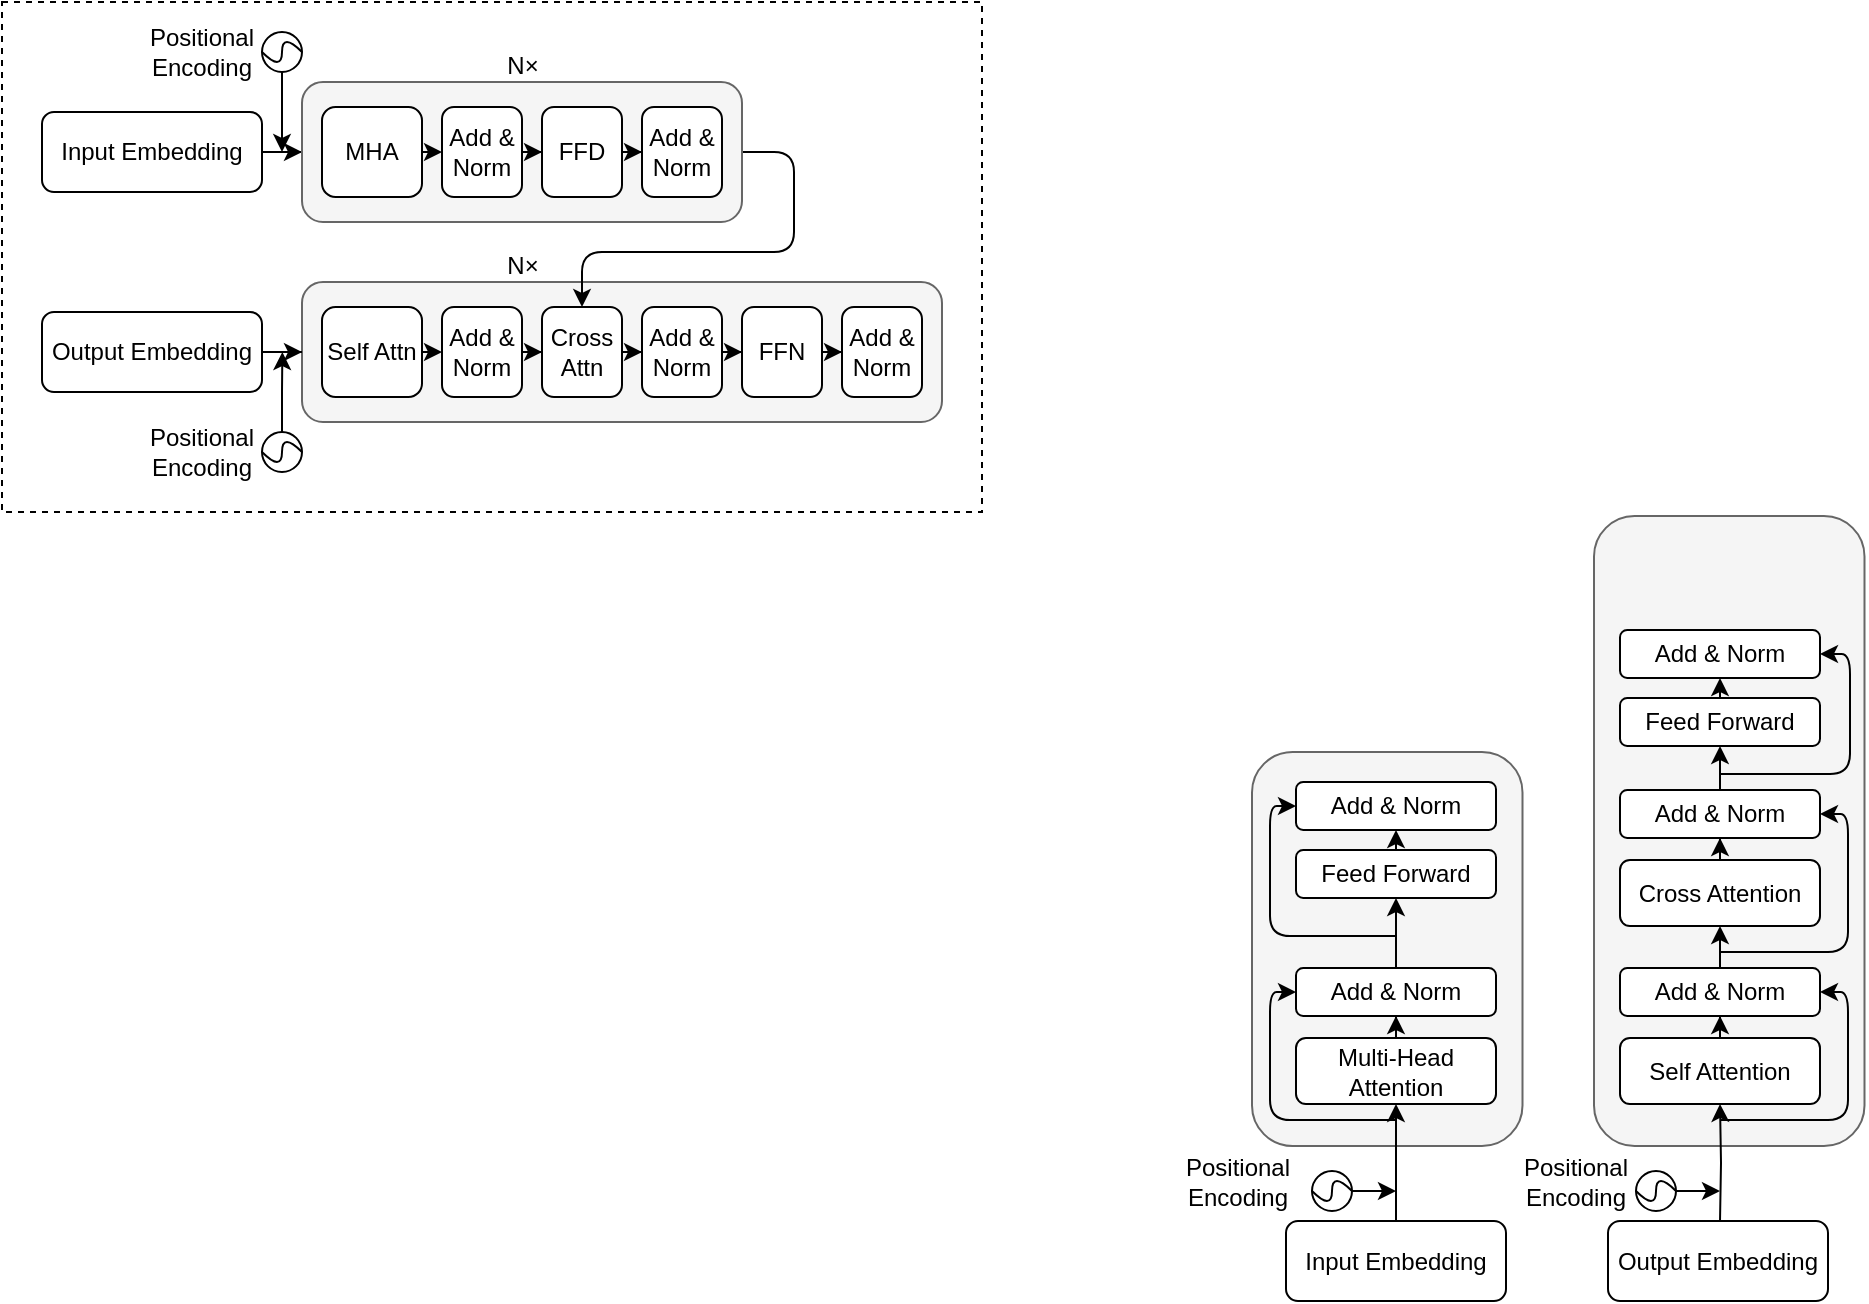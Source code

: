<mxfile version="21.6.6" type="github">
  <diagram name="Page-1" id="Rv-5M63rp1D8ltkl-qkl">
    <mxGraphModel dx="389" dy="219" grid="0" gridSize="10" guides="1" tooltips="1" connect="1" arrows="1" fold="1" page="1" pageScale="1" pageWidth="1654" pageHeight="1169" math="0" shadow="0">
      <root>
        <mxCell id="0" />
        <mxCell id="1" parent="0" />
        <mxCell id="S1aa8JaTDCeUW0MIex8t-76" value="" style="rounded=0;whiteSpace=wrap;html=1;dashed=1;glass=0;" vertex="1" parent="1">
          <mxGeometry x="100" y="115" width="490" height="255" as="geometry" />
        </mxCell>
        <mxCell id="S1aa8JaTDCeUW0MIex8t-48" value="" style="rounded=1;whiteSpace=wrap;html=1;align=center;shadow=0;fillColor=#f5f5f5;fontColor=#333333;strokeColor=#666666;" vertex="1" parent="1">
          <mxGeometry x="250" y="255" width="320" height="70" as="geometry" />
        </mxCell>
        <mxCell id="S1aa8JaTDCeUW0MIex8t-86" value="" style="rounded=1;whiteSpace=wrap;html=1;align=center;fillColor=#f5f5f5;fontColor=#333333;strokeColor=#666666;" vertex="1" parent="1">
          <mxGeometry x="725" y="490" width="135.25" height="197" as="geometry" />
        </mxCell>
        <mxCell id="S1aa8JaTDCeUW0MIex8t-31" style="edgeStyle=orthogonalEdgeStyle;rounded=0;orthogonalLoop=1;jettySize=auto;html=1;entryX=0;entryY=0.5;entryDx=0;entryDy=0;" edge="1" parent="1" source="S1aa8JaTDCeUW0MIex8t-1" target="S1aa8JaTDCeUW0MIex8t-9">
          <mxGeometry relative="1" as="geometry" />
        </mxCell>
        <mxCell id="S1aa8JaTDCeUW0MIex8t-1" value="Input Embedding" style="rounded=1;whiteSpace=wrap;html=1;" vertex="1" parent="1">
          <mxGeometry x="120" y="170" width="110" height="40" as="geometry" />
        </mxCell>
        <mxCell id="S1aa8JaTDCeUW0MIex8t-57" style="edgeStyle=orthogonalEdgeStyle;rounded=0;orthogonalLoop=1;jettySize=auto;html=1;entryX=0;entryY=0.5;entryDx=0;entryDy=0;" edge="1" parent="1" source="S1aa8JaTDCeUW0MIex8t-3" target="S1aa8JaTDCeUW0MIex8t-48">
          <mxGeometry relative="1" as="geometry" />
        </mxCell>
        <mxCell id="S1aa8JaTDCeUW0MIex8t-3" value="Output Embedding" style="rounded=1;whiteSpace=wrap;html=1;" vertex="1" parent="1">
          <mxGeometry x="120" y="270" width="110" height="40" as="geometry" />
        </mxCell>
        <mxCell id="S1aa8JaTDCeUW0MIex8t-7" style="edgeStyle=orthogonalEdgeStyle;rounded=1;orthogonalLoop=1;jettySize=auto;html=1;exitX=1;exitY=0.5;exitDx=0;exitDy=0;entryX=0.5;entryY=0;entryDx=0;entryDy=0;" edge="1" parent="1" source="S1aa8JaTDCeUW0MIex8t-9" target="S1aa8JaTDCeUW0MIex8t-54">
          <mxGeometry relative="1" as="geometry">
            <mxPoint x="305" y="230" as="sourcePoint" />
            <Array as="points">
              <mxPoint x="496" y="190" />
              <mxPoint x="496" y="240" />
              <mxPoint x="390" y="240" />
            </Array>
          </mxGeometry>
        </mxCell>
        <mxCell id="S1aa8JaTDCeUW0MIex8t-9" value="" style="rounded=1;whiteSpace=wrap;html=1;align=center;fillColor=#f5f5f5;fontColor=#333333;strokeColor=#666666;" vertex="1" parent="1">
          <mxGeometry x="250" y="155" width="220" height="70" as="geometry" />
        </mxCell>
        <mxCell id="S1aa8JaTDCeUW0MIex8t-14" style="edgeStyle=orthogonalEdgeStyle;rounded=0;orthogonalLoop=1;jettySize=auto;html=1;exitX=1;exitY=0.5;exitDx=0;exitDy=0;entryX=0;entryY=0.5;entryDx=0;entryDy=0;" edge="1" parent="1" source="S1aa8JaTDCeUW0MIex8t-10" target="S1aa8JaTDCeUW0MIex8t-13">
          <mxGeometry relative="1" as="geometry" />
        </mxCell>
        <mxCell id="S1aa8JaTDCeUW0MIex8t-10" value="MHA" style="rounded=1;whiteSpace=wrap;html=1;" vertex="1" parent="1">
          <mxGeometry x="260" y="167.5" width="50" height="45" as="geometry" />
        </mxCell>
        <mxCell id="S1aa8JaTDCeUW0MIex8t-18" style="edgeStyle=orthogonalEdgeStyle;rounded=0;orthogonalLoop=1;jettySize=auto;html=1;entryX=0;entryY=0.5;entryDx=0;entryDy=0;" edge="1" parent="1" source="S1aa8JaTDCeUW0MIex8t-13" target="S1aa8JaTDCeUW0MIex8t-16">
          <mxGeometry relative="1" as="geometry" />
        </mxCell>
        <mxCell id="S1aa8JaTDCeUW0MIex8t-13" value="Add &amp;amp; Norm" style="rounded=1;whiteSpace=wrap;html=1;" vertex="1" parent="1">
          <mxGeometry x="320" y="167.5" width="40" height="45" as="geometry" />
        </mxCell>
        <mxCell id="S1aa8JaTDCeUW0MIex8t-19" style="edgeStyle=orthogonalEdgeStyle;rounded=0;orthogonalLoop=1;jettySize=auto;html=1;entryX=0;entryY=0.5;entryDx=0;entryDy=0;" edge="1" parent="1" source="S1aa8JaTDCeUW0MIex8t-16" target="S1aa8JaTDCeUW0MIex8t-17">
          <mxGeometry relative="1" as="geometry" />
        </mxCell>
        <mxCell id="S1aa8JaTDCeUW0MIex8t-16" value="FFD" style="rounded=1;whiteSpace=wrap;html=1;" vertex="1" parent="1">
          <mxGeometry x="370" y="167.5" width="40" height="45" as="geometry" />
        </mxCell>
        <mxCell id="S1aa8JaTDCeUW0MIex8t-17" value="Add &amp;amp; Norm" style="rounded=1;whiteSpace=wrap;html=1;" vertex="1" parent="1">
          <mxGeometry x="420" y="167.5" width="40" height="45" as="geometry" />
        </mxCell>
        <mxCell id="S1aa8JaTDCeUW0MIex8t-30" value="N×" style="text;html=1;align=center;verticalAlign=middle;resizable=0;points=[];autosize=1;strokeColor=none;fillColor=none;" vertex="1" parent="1">
          <mxGeometry x="340" y="132" width="40" height="30" as="geometry" />
        </mxCell>
        <mxCell id="S1aa8JaTDCeUW0MIex8t-49" style="edgeStyle=orthogonalEdgeStyle;rounded=0;orthogonalLoop=1;jettySize=auto;html=1;exitX=1;exitY=0.5;exitDx=0;exitDy=0;entryX=0;entryY=0.5;entryDx=0;entryDy=0;" edge="1" parent="1" source="S1aa8JaTDCeUW0MIex8t-50" target="S1aa8JaTDCeUW0MIex8t-52">
          <mxGeometry relative="1" as="geometry" />
        </mxCell>
        <mxCell id="S1aa8JaTDCeUW0MIex8t-50" value="Self Attn" style="rounded=1;whiteSpace=wrap;html=1;" vertex="1" parent="1">
          <mxGeometry x="260" y="267.5" width="50" height="45" as="geometry" />
        </mxCell>
        <mxCell id="S1aa8JaTDCeUW0MIex8t-51" style="edgeStyle=orthogonalEdgeStyle;rounded=0;orthogonalLoop=1;jettySize=auto;html=1;entryX=0;entryY=0.5;entryDx=0;entryDy=0;" edge="1" parent="1" source="S1aa8JaTDCeUW0MIex8t-52" target="S1aa8JaTDCeUW0MIex8t-54">
          <mxGeometry relative="1" as="geometry" />
        </mxCell>
        <mxCell id="S1aa8JaTDCeUW0MIex8t-52" value="Add &amp;amp; Norm" style="rounded=1;whiteSpace=wrap;html=1;" vertex="1" parent="1">
          <mxGeometry x="320" y="267.5" width="40" height="45" as="geometry" />
        </mxCell>
        <mxCell id="S1aa8JaTDCeUW0MIex8t-53" style="edgeStyle=orthogonalEdgeStyle;rounded=0;orthogonalLoop=1;jettySize=auto;html=1;entryX=0;entryY=0.5;entryDx=0;entryDy=0;" edge="1" parent="1" source="S1aa8JaTDCeUW0MIex8t-54" target="S1aa8JaTDCeUW0MIex8t-55">
          <mxGeometry relative="1" as="geometry" />
        </mxCell>
        <mxCell id="S1aa8JaTDCeUW0MIex8t-54" value="Cross Attn" style="rounded=1;whiteSpace=wrap;html=1;" vertex="1" parent="1">
          <mxGeometry x="370" y="267.5" width="40" height="45" as="geometry" />
        </mxCell>
        <mxCell id="S1aa8JaTDCeUW0MIex8t-60" style="edgeStyle=orthogonalEdgeStyle;rounded=0;orthogonalLoop=1;jettySize=auto;html=1;entryX=0;entryY=0.5;entryDx=0;entryDy=0;" edge="1" parent="1" source="S1aa8JaTDCeUW0MIex8t-55" target="S1aa8JaTDCeUW0MIex8t-58">
          <mxGeometry relative="1" as="geometry" />
        </mxCell>
        <mxCell id="S1aa8JaTDCeUW0MIex8t-55" value="Add &amp;amp; Norm" style="rounded=1;whiteSpace=wrap;html=1;" vertex="1" parent="1">
          <mxGeometry x="420" y="267.5" width="40" height="45" as="geometry" />
        </mxCell>
        <mxCell id="S1aa8JaTDCeUW0MIex8t-56" value="N×" style="text;html=1;align=center;verticalAlign=middle;resizable=0;points=[];autosize=1;strokeColor=none;fillColor=none;" vertex="1" parent="1">
          <mxGeometry x="340" y="232" width="40" height="30" as="geometry" />
        </mxCell>
        <mxCell id="S1aa8JaTDCeUW0MIex8t-61" style="edgeStyle=orthogonalEdgeStyle;rounded=0;orthogonalLoop=1;jettySize=auto;html=1;entryX=0;entryY=0.5;entryDx=0;entryDy=0;" edge="1" parent="1" source="S1aa8JaTDCeUW0MIex8t-58" target="S1aa8JaTDCeUW0MIex8t-59">
          <mxGeometry relative="1" as="geometry" />
        </mxCell>
        <mxCell id="S1aa8JaTDCeUW0MIex8t-58" value="FFN" style="rounded=1;whiteSpace=wrap;html=1;" vertex="1" parent="1">
          <mxGeometry x="470" y="267.5" width="40" height="45" as="geometry" />
        </mxCell>
        <mxCell id="S1aa8JaTDCeUW0MIex8t-59" value="Add &amp;amp; Norm" style="rounded=1;whiteSpace=wrap;html=1;" vertex="1" parent="1">
          <mxGeometry x="520" y="267.5" width="40" height="45" as="geometry" />
        </mxCell>
        <mxCell id="S1aa8JaTDCeUW0MIex8t-63" style="edgeStyle=orthogonalEdgeStyle;rounded=0;orthogonalLoop=1;jettySize=auto;html=1;" edge="1" parent="1" source="S1aa8JaTDCeUW0MIex8t-62">
          <mxGeometry relative="1" as="geometry">
            <mxPoint x="240" y="190" as="targetPoint" />
          </mxGeometry>
        </mxCell>
        <mxCell id="S1aa8JaTDCeUW0MIex8t-67" value="" style="group" vertex="1" connectable="0" parent="1">
          <mxGeometry x="230" y="130" width="20" height="20" as="geometry" />
        </mxCell>
        <mxCell id="S1aa8JaTDCeUW0MIex8t-62" value="" style="ellipse;whiteSpace=wrap;html=1;aspect=fixed;" vertex="1" parent="S1aa8JaTDCeUW0MIex8t-67">
          <mxGeometry width="20" height="20" as="geometry" />
        </mxCell>
        <mxCell id="S1aa8JaTDCeUW0MIex8t-66" value="" style="curved=1;endArrow=none;html=1;rounded=0;exitX=0;exitY=0.5;exitDx=0;exitDy=0;entryX=1;entryY=0.5;entryDx=0;entryDy=0;endFill=0;" edge="1" parent="S1aa8JaTDCeUW0MIex8t-67" source="S1aa8JaTDCeUW0MIex8t-62" target="S1aa8JaTDCeUW0MIex8t-62">
          <mxGeometry width="50" height="50" relative="1" as="geometry">
            <mxPoint x="-10" y="40" as="sourcePoint" />
            <mxPoint x="40" y="-10" as="targetPoint" />
            <Array as="points">
              <mxPoint x="10" y="20" />
              <mxPoint x="10" />
            </Array>
          </mxGeometry>
        </mxCell>
        <mxCell id="S1aa8JaTDCeUW0MIex8t-68" value="Positional Encoding" style="text;html=1;strokeColor=none;fillColor=none;align=center;verticalAlign=middle;whiteSpace=wrap;rounded=0;" vertex="1" parent="1">
          <mxGeometry x="160" y="125" width="80" height="30" as="geometry" />
        </mxCell>
        <mxCell id="S1aa8JaTDCeUW0MIex8t-71" value="" style="group" vertex="1" connectable="0" parent="1">
          <mxGeometry x="230" y="330" width="20" height="20" as="geometry" />
        </mxCell>
        <mxCell id="S1aa8JaTDCeUW0MIex8t-74" style="edgeStyle=orthogonalEdgeStyle;rounded=0;orthogonalLoop=1;jettySize=auto;html=1;exitX=0.5;exitY=0;exitDx=0;exitDy=0;" edge="1" parent="S1aa8JaTDCeUW0MIex8t-71" source="S1aa8JaTDCeUW0MIex8t-72">
          <mxGeometry relative="1" as="geometry">
            <mxPoint x="10.176" y="-40" as="targetPoint" />
          </mxGeometry>
        </mxCell>
        <mxCell id="S1aa8JaTDCeUW0MIex8t-72" value="" style="ellipse;whiteSpace=wrap;html=1;aspect=fixed;" vertex="1" parent="S1aa8JaTDCeUW0MIex8t-71">
          <mxGeometry width="20" height="20" as="geometry" />
        </mxCell>
        <mxCell id="S1aa8JaTDCeUW0MIex8t-73" value="" style="curved=1;endArrow=none;html=1;rounded=0;exitX=0;exitY=0.5;exitDx=0;exitDy=0;entryX=1;entryY=0.5;entryDx=0;entryDy=0;endFill=0;" edge="1" parent="S1aa8JaTDCeUW0MIex8t-71" source="S1aa8JaTDCeUW0MIex8t-72" target="S1aa8JaTDCeUW0MIex8t-72">
          <mxGeometry width="50" height="50" relative="1" as="geometry">
            <mxPoint x="-10" y="40" as="sourcePoint" />
            <mxPoint x="40" y="-10" as="targetPoint" />
            <Array as="points">
              <mxPoint x="10" y="20" />
              <mxPoint x="10" />
            </Array>
          </mxGeometry>
        </mxCell>
        <mxCell id="S1aa8JaTDCeUW0MIex8t-75" value="Positional Encoding" style="text;html=1;strokeColor=none;fillColor=none;align=center;verticalAlign=middle;whiteSpace=wrap;rounded=0;" vertex="1" parent="1">
          <mxGeometry x="160" y="325" width="80" height="30" as="geometry" />
        </mxCell>
        <mxCell id="S1aa8JaTDCeUW0MIex8t-87" style="edgeStyle=orthogonalEdgeStyle;rounded=0;orthogonalLoop=1;jettySize=auto;html=1;exitX=0.5;exitY=0;exitDx=0;exitDy=0;entryX=0.5;entryY=1;entryDx=0;entryDy=0;" edge="1" parent="1" source="S1aa8JaTDCeUW0MIex8t-84" target="S1aa8JaTDCeUW0MIex8t-94">
          <mxGeometry relative="1" as="geometry" />
        </mxCell>
        <mxCell id="S1aa8JaTDCeUW0MIex8t-84" value="Input Embedding" style="rounded=1;whiteSpace=wrap;html=1;" vertex="1" parent="1">
          <mxGeometry x="742" y="724.5" width="110" height="40" as="geometry" />
        </mxCell>
        <mxCell id="S1aa8JaTDCeUW0MIex8t-85" value="Output Embedding" style="rounded=1;whiteSpace=wrap;html=1;" vertex="1" parent="1">
          <mxGeometry x="903" y="724.5" width="110" height="40" as="geometry" />
        </mxCell>
        <mxCell id="S1aa8JaTDCeUW0MIex8t-88" value="Positional Encoding" style="text;html=1;strokeColor=none;fillColor=none;align=center;verticalAlign=middle;whiteSpace=wrap;rounded=0;" vertex="1" parent="1">
          <mxGeometry x="678" y="689.5" width="80" height="30" as="geometry" />
        </mxCell>
        <mxCell id="S1aa8JaTDCeUW0MIex8t-90" value="" style="group" vertex="1" connectable="0" parent="1">
          <mxGeometry x="755" y="699.5" width="20" height="20" as="geometry" />
        </mxCell>
        <mxCell id="S1aa8JaTDCeUW0MIex8t-93" style="edgeStyle=orthogonalEdgeStyle;rounded=0;orthogonalLoop=1;jettySize=auto;html=1;" edge="1" parent="S1aa8JaTDCeUW0MIex8t-90" source="S1aa8JaTDCeUW0MIex8t-91">
          <mxGeometry relative="1" as="geometry">
            <mxPoint x="42" y="10" as="targetPoint" />
          </mxGeometry>
        </mxCell>
        <mxCell id="S1aa8JaTDCeUW0MIex8t-91" value="" style="ellipse;whiteSpace=wrap;html=1;aspect=fixed;" vertex="1" parent="S1aa8JaTDCeUW0MIex8t-90">
          <mxGeometry width="20" height="20" as="geometry" />
        </mxCell>
        <mxCell id="S1aa8JaTDCeUW0MIex8t-92" value="" style="curved=1;endArrow=none;html=1;rounded=0;exitX=0;exitY=0.5;exitDx=0;exitDy=0;entryX=1;entryY=0.5;entryDx=0;entryDy=0;endFill=0;" edge="1" parent="S1aa8JaTDCeUW0MIex8t-90" source="S1aa8JaTDCeUW0MIex8t-91" target="S1aa8JaTDCeUW0MIex8t-91">
          <mxGeometry width="50" height="50" relative="1" as="geometry">
            <mxPoint x="-10" y="40" as="sourcePoint" />
            <mxPoint x="40" y="-10" as="targetPoint" />
            <Array as="points">
              <mxPoint x="10" y="20" />
              <mxPoint x="10" />
            </Array>
          </mxGeometry>
        </mxCell>
        <mxCell id="S1aa8JaTDCeUW0MIex8t-99" style="edgeStyle=orthogonalEdgeStyle;rounded=0;orthogonalLoop=1;jettySize=auto;html=1;entryX=0.5;entryY=1;entryDx=0;entryDy=0;" edge="1" parent="1" source="S1aa8JaTDCeUW0MIex8t-94" target="S1aa8JaTDCeUW0MIex8t-95">
          <mxGeometry relative="1" as="geometry" />
        </mxCell>
        <mxCell id="S1aa8JaTDCeUW0MIex8t-102" style="edgeStyle=orthogonalEdgeStyle;rounded=1;orthogonalLoop=1;jettySize=auto;html=1;entryX=0;entryY=0.5;entryDx=0;entryDy=0;" edge="1" parent="1" target="S1aa8JaTDCeUW0MIex8t-95">
          <mxGeometry relative="1" as="geometry">
            <mxPoint x="797" y="674" as="sourcePoint" />
            <Array as="points">
              <mxPoint x="734" y="674" />
              <mxPoint x="734" y="610" />
            </Array>
          </mxGeometry>
        </mxCell>
        <mxCell id="S1aa8JaTDCeUW0MIex8t-94" value="Multi-Head Attention" style="rounded=1;whiteSpace=wrap;html=1;" vertex="1" parent="1">
          <mxGeometry x="747" y="633" width="100" height="33" as="geometry" />
        </mxCell>
        <mxCell id="S1aa8JaTDCeUW0MIex8t-100" style="edgeStyle=orthogonalEdgeStyle;rounded=0;orthogonalLoop=1;jettySize=auto;html=1;exitX=0.5;exitY=0;exitDx=0;exitDy=0;entryX=0.5;entryY=1;entryDx=0;entryDy=0;" edge="1" parent="1" source="S1aa8JaTDCeUW0MIex8t-95" target="S1aa8JaTDCeUW0MIex8t-97">
          <mxGeometry relative="1" as="geometry" />
        </mxCell>
        <mxCell id="S1aa8JaTDCeUW0MIex8t-95" value="Add &amp;amp; Norm" style="rounded=1;whiteSpace=wrap;html=1;" vertex="1" parent="1">
          <mxGeometry x="747" y="598" width="100" height="24" as="geometry" />
        </mxCell>
        <mxCell id="S1aa8JaTDCeUW0MIex8t-101" style="edgeStyle=orthogonalEdgeStyle;rounded=0;orthogonalLoop=1;jettySize=auto;html=1;exitX=0.5;exitY=0;exitDx=0;exitDy=0;entryX=0.5;entryY=1;entryDx=0;entryDy=0;" edge="1" parent="1" source="S1aa8JaTDCeUW0MIex8t-97" target="S1aa8JaTDCeUW0MIex8t-98">
          <mxGeometry relative="1" as="geometry" />
        </mxCell>
        <mxCell id="S1aa8JaTDCeUW0MIex8t-103" style="edgeStyle=orthogonalEdgeStyle;rounded=1;orthogonalLoop=1;jettySize=auto;html=1;entryX=0;entryY=0.5;entryDx=0;entryDy=0;" edge="1" parent="1" target="S1aa8JaTDCeUW0MIex8t-98">
          <mxGeometry relative="1" as="geometry">
            <mxPoint x="797" y="582" as="sourcePoint" />
            <Array as="points">
              <mxPoint x="734" y="582" />
              <mxPoint x="734" y="517" />
            </Array>
          </mxGeometry>
        </mxCell>
        <mxCell id="S1aa8JaTDCeUW0MIex8t-97" value="Feed Forward" style="rounded=1;whiteSpace=wrap;html=1;" vertex="1" parent="1">
          <mxGeometry x="747" y="539" width="100" height="24" as="geometry" />
        </mxCell>
        <mxCell id="S1aa8JaTDCeUW0MIex8t-98" value="Add &amp;amp; Norm" style="rounded=1;whiteSpace=wrap;html=1;" vertex="1" parent="1">
          <mxGeometry x="747" y="505" width="100" height="24" as="geometry" />
        </mxCell>
        <mxCell id="S1aa8JaTDCeUW0MIex8t-104" value="" style="rounded=1;whiteSpace=wrap;html=1;align=center;fillColor=#f5f5f5;fontColor=#333333;strokeColor=#666666;movable=0;resizable=0;rotatable=0;deletable=0;editable=0;locked=1;connectable=0;" vertex="1" parent="1">
          <mxGeometry x="896" y="372" width="135.25" height="315" as="geometry" />
        </mxCell>
        <mxCell id="S1aa8JaTDCeUW0MIex8t-105" style="edgeStyle=orthogonalEdgeStyle;rounded=0;orthogonalLoop=1;jettySize=auto;html=1;exitX=0.5;exitY=0;exitDx=0;exitDy=0;entryX=0.5;entryY=1;entryDx=0;entryDy=0;" edge="1" parent="1" target="S1aa8JaTDCeUW0MIex8t-112">
          <mxGeometry relative="1" as="geometry">
            <mxPoint x="959" y="725" as="sourcePoint" />
          </mxGeometry>
        </mxCell>
        <mxCell id="S1aa8JaTDCeUW0MIex8t-106" value="" style="group" vertex="1" connectable="0" parent="1">
          <mxGeometry x="917" y="699.5" width="20" height="20" as="geometry" />
        </mxCell>
        <mxCell id="S1aa8JaTDCeUW0MIex8t-107" style="edgeStyle=orthogonalEdgeStyle;rounded=0;orthogonalLoop=1;jettySize=auto;html=1;" edge="1" parent="S1aa8JaTDCeUW0MIex8t-106" source="S1aa8JaTDCeUW0MIex8t-108">
          <mxGeometry relative="1" as="geometry">
            <mxPoint x="42" y="10" as="targetPoint" />
          </mxGeometry>
        </mxCell>
        <mxCell id="S1aa8JaTDCeUW0MIex8t-108" value="" style="ellipse;whiteSpace=wrap;html=1;aspect=fixed;" vertex="1" parent="S1aa8JaTDCeUW0MIex8t-106">
          <mxGeometry width="20" height="20" as="geometry" />
        </mxCell>
        <mxCell id="S1aa8JaTDCeUW0MIex8t-109" value="" style="curved=1;endArrow=none;html=1;rounded=0;exitX=0;exitY=0.5;exitDx=0;exitDy=0;entryX=1;entryY=0.5;entryDx=0;entryDy=0;endFill=0;" edge="1" parent="S1aa8JaTDCeUW0MIex8t-106" source="S1aa8JaTDCeUW0MIex8t-108" target="S1aa8JaTDCeUW0MIex8t-108">
          <mxGeometry width="50" height="50" relative="1" as="geometry">
            <mxPoint x="-10" y="40" as="sourcePoint" />
            <mxPoint x="40" y="-10" as="targetPoint" />
            <Array as="points">
              <mxPoint x="10" y="20" />
              <mxPoint x="10" />
            </Array>
          </mxGeometry>
        </mxCell>
        <mxCell id="S1aa8JaTDCeUW0MIex8t-110" style="edgeStyle=orthogonalEdgeStyle;rounded=0;orthogonalLoop=1;jettySize=auto;html=1;entryX=0.5;entryY=1;entryDx=0;entryDy=0;" edge="1" parent="1" source="S1aa8JaTDCeUW0MIex8t-112" target="S1aa8JaTDCeUW0MIex8t-114">
          <mxGeometry relative="1" as="geometry" />
        </mxCell>
        <mxCell id="S1aa8JaTDCeUW0MIex8t-111" style="edgeStyle=orthogonalEdgeStyle;rounded=1;orthogonalLoop=1;jettySize=auto;html=1;entryX=1;entryY=0.5;entryDx=0;entryDy=0;" edge="1" parent="1" target="S1aa8JaTDCeUW0MIex8t-114">
          <mxGeometry relative="1" as="geometry">
            <mxPoint x="959" y="674" as="sourcePoint" />
            <Array as="points">
              <mxPoint x="1023" y="674" />
              <mxPoint x="1023" y="610" />
            </Array>
          </mxGeometry>
        </mxCell>
        <mxCell id="S1aa8JaTDCeUW0MIex8t-112" value="Self Attention" style="rounded=1;whiteSpace=wrap;html=1;" vertex="1" parent="1">
          <mxGeometry x="909" y="633" width="100" height="33" as="geometry" />
        </mxCell>
        <mxCell id="S1aa8JaTDCeUW0MIex8t-128" style="edgeStyle=orthogonalEdgeStyle;rounded=0;orthogonalLoop=1;jettySize=auto;html=1;entryX=0.5;entryY=1;entryDx=0;entryDy=0;" edge="1" parent="1" source="S1aa8JaTDCeUW0MIex8t-114" target="S1aa8JaTDCeUW0MIex8t-126">
          <mxGeometry relative="1" as="geometry">
            <mxPoint x="959" y="578.245" as="targetPoint" />
          </mxGeometry>
        </mxCell>
        <mxCell id="S1aa8JaTDCeUW0MIex8t-114" value="Add &amp;amp; Norm" style="rounded=1;whiteSpace=wrap;html=1;" vertex="1" parent="1">
          <mxGeometry x="909" y="598" width="100" height="24" as="geometry" />
        </mxCell>
        <mxCell id="S1aa8JaTDCeUW0MIex8t-115" style="edgeStyle=orthogonalEdgeStyle;rounded=0;orthogonalLoop=1;jettySize=auto;html=1;exitX=0.5;exitY=0;exitDx=0;exitDy=0;entryX=0.5;entryY=1;entryDx=0;entryDy=0;" edge="1" parent="1" source="S1aa8JaTDCeUW0MIex8t-117" target="S1aa8JaTDCeUW0MIex8t-118">
          <mxGeometry relative="1" as="geometry" />
        </mxCell>
        <mxCell id="S1aa8JaTDCeUW0MIex8t-116" style="edgeStyle=orthogonalEdgeStyle;rounded=1;orthogonalLoop=1;jettySize=auto;html=1;entryX=1;entryY=0.5;entryDx=0;entryDy=0;" edge="1" parent="1" target="S1aa8JaTDCeUW0MIex8t-118">
          <mxGeometry relative="1" as="geometry">
            <mxPoint x="959" y="501" as="sourcePoint" />
            <Array as="points">
              <mxPoint x="959" y="501" />
              <mxPoint x="1024" y="501" />
              <mxPoint x="1024" y="441" />
            </Array>
          </mxGeometry>
        </mxCell>
        <mxCell id="S1aa8JaTDCeUW0MIex8t-117" value="Feed Forward" style="rounded=1;whiteSpace=wrap;html=1;" vertex="1" parent="1">
          <mxGeometry x="909" y="463" width="100" height="24" as="geometry" />
        </mxCell>
        <mxCell id="S1aa8JaTDCeUW0MIex8t-118" value="Add &amp;amp; Norm" style="rounded=1;whiteSpace=wrap;html=1;" vertex="1" parent="1">
          <mxGeometry x="909" y="429" width="100" height="24" as="geometry" />
        </mxCell>
        <mxCell id="S1aa8JaTDCeUW0MIex8t-119" value="Positional Encoding" style="text;html=1;strokeColor=none;fillColor=none;align=center;verticalAlign=middle;whiteSpace=wrap;rounded=0;" vertex="1" parent="1">
          <mxGeometry x="847" y="689.5" width="80" height="30" as="geometry" />
        </mxCell>
        <mxCell id="S1aa8JaTDCeUW0MIex8t-124" style="edgeStyle=orthogonalEdgeStyle;rounded=0;orthogonalLoop=1;jettySize=auto;html=1;entryX=0.5;entryY=1;entryDx=0;entryDy=0;" edge="1" parent="1" source="S1aa8JaTDCeUW0MIex8t-126" target="S1aa8JaTDCeUW0MIex8t-127">
          <mxGeometry relative="1" as="geometry" />
        </mxCell>
        <mxCell id="S1aa8JaTDCeUW0MIex8t-125" style="edgeStyle=orthogonalEdgeStyle;rounded=1;orthogonalLoop=1;jettySize=auto;html=1;entryX=1;entryY=0.5;entryDx=0;entryDy=0;" edge="1" parent="1" target="S1aa8JaTDCeUW0MIex8t-127">
          <mxGeometry relative="1" as="geometry">
            <mxPoint x="959" y="590" as="sourcePoint" />
            <Array as="points">
              <mxPoint x="1023" y="590" />
              <mxPoint x="1023" y="521" />
            </Array>
          </mxGeometry>
        </mxCell>
        <mxCell id="S1aa8JaTDCeUW0MIex8t-126" value="Cross Attention" style="rounded=1;whiteSpace=wrap;html=1;" vertex="1" parent="1">
          <mxGeometry x="909" y="544" width="100" height="33" as="geometry" />
        </mxCell>
        <mxCell id="S1aa8JaTDCeUW0MIex8t-129" style="edgeStyle=orthogonalEdgeStyle;rounded=0;orthogonalLoop=1;jettySize=auto;html=1;exitX=0.5;exitY=0;exitDx=0;exitDy=0;entryX=0.5;entryY=1;entryDx=0;entryDy=0;" edge="1" parent="1" source="S1aa8JaTDCeUW0MIex8t-127" target="S1aa8JaTDCeUW0MIex8t-117">
          <mxGeometry relative="1" as="geometry" />
        </mxCell>
        <mxCell id="S1aa8JaTDCeUW0MIex8t-127" value="Add &amp;amp; Norm" style="rounded=1;whiteSpace=wrap;html=1;" vertex="1" parent="1">
          <mxGeometry x="909" y="509" width="100" height="24" as="geometry" />
        </mxCell>
      </root>
    </mxGraphModel>
  </diagram>
</mxfile>
